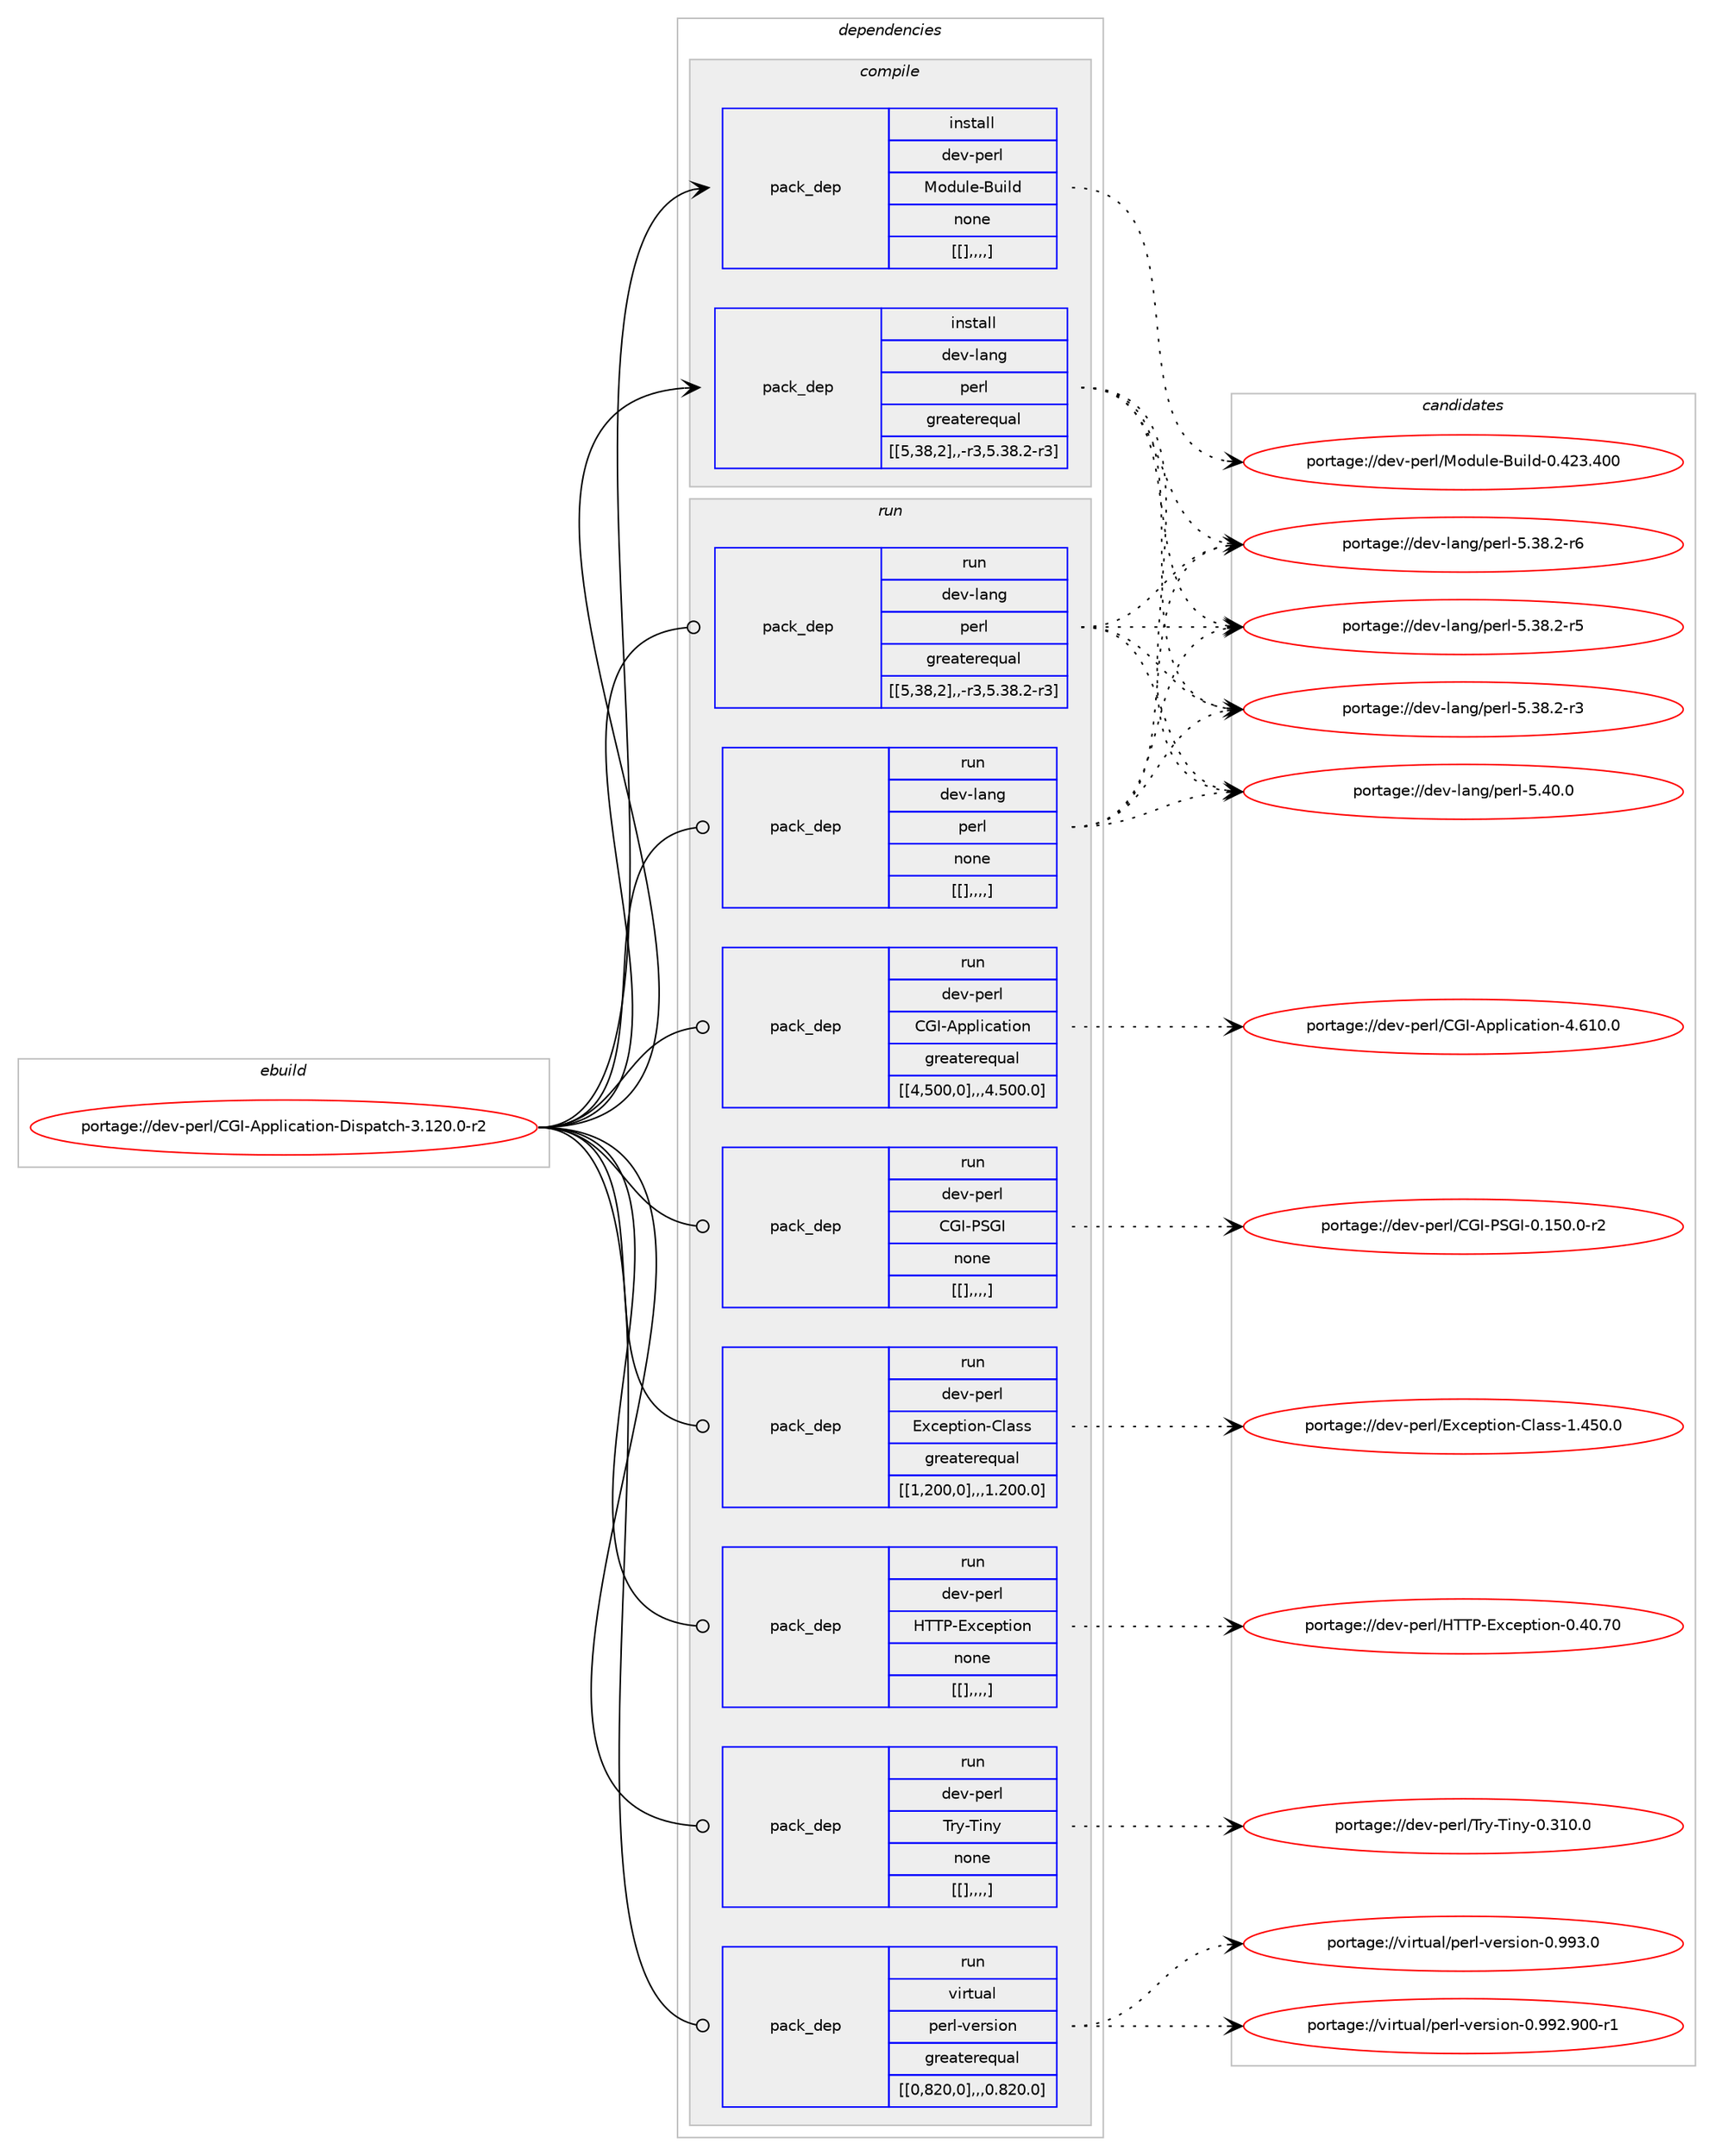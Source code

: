 digraph prolog {

# *************
# Graph options
# *************

newrank=true;
concentrate=true;
compound=true;
graph [rankdir=LR,fontname=Helvetica,fontsize=10,ranksep=1.5];#, ranksep=2.5, nodesep=0.2];
edge  [arrowhead=vee];
node  [fontname=Helvetica,fontsize=10];

# **********
# The ebuild
# **********

subgraph cluster_leftcol {
color=gray;
label=<<i>ebuild</i>>;
id [label="portage://dev-perl/CGI-Application-Dispatch-3.120.0-r2", color=red, width=4, href="../dev-perl/CGI-Application-Dispatch-3.120.0-r2.svg"];
}

# ****************
# The dependencies
# ****************

subgraph cluster_midcol {
color=gray;
label=<<i>dependencies</i>>;
subgraph cluster_compile {
fillcolor="#eeeeee";
style=filled;
label=<<i>compile</i>>;
subgraph pack96008 {
dependency127510 [label=<<TABLE BORDER="0" CELLBORDER="1" CELLSPACING="0" CELLPADDING="4" WIDTH="220"><TR><TD ROWSPAN="6" CELLPADDING="30">pack_dep</TD></TR><TR><TD WIDTH="110">install</TD></TR><TR><TD>dev-lang</TD></TR><TR><TD>perl</TD></TR><TR><TD>greaterequal</TD></TR><TR><TD>[[5,38,2],,-r3,5.38.2-r3]</TD></TR></TABLE>>, shape=none, color=blue];
}
id:e -> dependency127510:w [weight=20,style="solid",arrowhead="vee"];
subgraph pack96009 {
dependency127511 [label=<<TABLE BORDER="0" CELLBORDER="1" CELLSPACING="0" CELLPADDING="4" WIDTH="220"><TR><TD ROWSPAN="6" CELLPADDING="30">pack_dep</TD></TR><TR><TD WIDTH="110">install</TD></TR><TR><TD>dev-perl</TD></TR><TR><TD>Module-Build</TD></TR><TR><TD>none</TD></TR><TR><TD>[[],,,,]</TD></TR></TABLE>>, shape=none, color=blue];
}
id:e -> dependency127511:w [weight=20,style="solid",arrowhead="vee"];
}
subgraph cluster_compileandrun {
fillcolor="#eeeeee";
style=filled;
label=<<i>compile and run</i>>;
}
subgraph cluster_run {
fillcolor="#eeeeee";
style=filled;
label=<<i>run</i>>;
subgraph pack96010 {
dependency127512 [label=<<TABLE BORDER="0" CELLBORDER="1" CELLSPACING="0" CELLPADDING="4" WIDTH="220"><TR><TD ROWSPAN="6" CELLPADDING="30">pack_dep</TD></TR><TR><TD WIDTH="110">run</TD></TR><TR><TD>dev-lang</TD></TR><TR><TD>perl</TD></TR><TR><TD>greaterequal</TD></TR><TR><TD>[[5,38,2],,-r3,5.38.2-r3]</TD></TR></TABLE>>, shape=none, color=blue];
}
id:e -> dependency127512:w [weight=20,style="solid",arrowhead="odot"];
subgraph pack96011 {
dependency127513 [label=<<TABLE BORDER="0" CELLBORDER="1" CELLSPACING="0" CELLPADDING="4" WIDTH="220"><TR><TD ROWSPAN="6" CELLPADDING="30">pack_dep</TD></TR><TR><TD WIDTH="110">run</TD></TR><TR><TD>dev-lang</TD></TR><TR><TD>perl</TD></TR><TR><TD>none</TD></TR><TR><TD>[[],,,,]</TD></TR></TABLE>>, shape=none, color=blue];
}
id:e -> dependency127513:w [weight=20,style="solid",arrowhead="odot"];
subgraph pack96012 {
dependency127514 [label=<<TABLE BORDER="0" CELLBORDER="1" CELLSPACING="0" CELLPADDING="4" WIDTH="220"><TR><TD ROWSPAN="6" CELLPADDING="30">pack_dep</TD></TR><TR><TD WIDTH="110">run</TD></TR><TR><TD>dev-perl</TD></TR><TR><TD>CGI-Application</TD></TR><TR><TD>greaterequal</TD></TR><TR><TD>[[4,500,0],,,4.500.0]</TD></TR></TABLE>>, shape=none, color=blue];
}
id:e -> dependency127514:w [weight=20,style="solid",arrowhead="odot"];
subgraph pack96013 {
dependency127515 [label=<<TABLE BORDER="0" CELLBORDER="1" CELLSPACING="0" CELLPADDING="4" WIDTH="220"><TR><TD ROWSPAN="6" CELLPADDING="30">pack_dep</TD></TR><TR><TD WIDTH="110">run</TD></TR><TR><TD>dev-perl</TD></TR><TR><TD>CGI-PSGI</TD></TR><TR><TD>none</TD></TR><TR><TD>[[],,,,]</TD></TR></TABLE>>, shape=none, color=blue];
}
id:e -> dependency127515:w [weight=20,style="solid",arrowhead="odot"];
subgraph pack96014 {
dependency127516 [label=<<TABLE BORDER="0" CELLBORDER="1" CELLSPACING="0" CELLPADDING="4" WIDTH="220"><TR><TD ROWSPAN="6" CELLPADDING="30">pack_dep</TD></TR><TR><TD WIDTH="110">run</TD></TR><TR><TD>dev-perl</TD></TR><TR><TD>Exception-Class</TD></TR><TR><TD>greaterequal</TD></TR><TR><TD>[[1,200,0],,,1.200.0]</TD></TR></TABLE>>, shape=none, color=blue];
}
id:e -> dependency127516:w [weight=20,style="solid",arrowhead="odot"];
subgraph pack96015 {
dependency127517 [label=<<TABLE BORDER="0" CELLBORDER="1" CELLSPACING="0" CELLPADDING="4" WIDTH="220"><TR><TD ROWSPAN="6" CELLPADDING="30">pack_dep</TD></TR><TR><TD WIDTH="110">run</TD></TR><TR><TD>dev-perl</TD></TR><TR><TD>HTTP-Exception</TD></TR><TR><TD>none</TD></TR><TR><TD>[[],,,,]</TD></TR></TABLE>>, shape=none, color=blue];
}
id:e -> dependency127517:w [weight=20,style="solid",arrowhead="odot"];
subgraph pack96016 {
dependency127518 [label=<<TABLE BORDER="0" CELLBORDER="1" CELLSPACING="0" CELLPADDING="4" WIDTH="220"><TR><TD ROWSPAN="6" CELLPADDING="30">pack_dep</TD></TR><TR><TD WIDTH="110">run</TD></TR><TR><TD>dev-perl</TD></TR><TR><TD>Try-Tiny</TD></TR><TR><TD>none</TD></TR><TR><TD>[[],,,,]</TD></TR></TABLE>>, shape=none, color=blue];
}
id:e -> dependency127518:w [weight=20,style="solid",arrowhead="odot"];
subgraph pack96017 {
dependency127519 [label=<<TABLE BORDER="0" CELLBORDER="1" CELLSPACING="0" CELLPADDING="4" WIDTH="220"><TR><TD ROWSPAN="6" CELLPADDING="30">pack_dep</TD></TR><TR><TD WIDTH="110">run</TD></TR><TR><TD>virtual</TD></TR><TR><TD>perl-version</TD></TR><TR><TD>greaterequal</TD></TR><TR><TD>[[0,820,0],,,0.820.0]</TD></TR></TABLE>>, shape=none, color=blue];
}
id:e -> dependency127519:w [weight=20,style="solid",arrowhead="odot"];
}
}

# **************
# The candidates
# **************

subgraph cluster_choices {
rank=same;
color=gray;
label=<<i>candidates</i>>;

subgraph choice96008 {
color=black;
nodesep=1;
choice10010111845108971101034711210111410845534652484648 [label="portage://dev-lang/perl-5.40.0", color=red, width=4,href="../dev-lang/perl-5.40.0.svg"];
choice100101118451089711010347112101114108455346515646504511454 [label="portage://dev-lang/perl-5.38.2-r6", color=red, width=4,href="../dev-lang/perl-5.38.2-r6.svg"];
choice100101118451089711010347112101114108455346515646504511453 [label="portage://dev-lang/perl-5.38.2-r5", color=red, width=4,href="../dev-lang/perl-5.38.2-r5.svg"];
choice100101118451089711010347112101114108455346515646504511451 [label="portage://dev-lang/perl-5.38.2-r3", color=red, width=4,href="../dev-lang/perl-5.38.2-r3.svg"];
dependency127510:e -> choice10010111845108971101034711210111410845534652484648:w [style=dotted,weight="100"];
dependency127510:e -> choice100101118451089711010347112101114108455346515646504511454:w [style=dotted,weight="100"];
dependency127510:e -> choice100101118451089711010347112101114108455346515646504511453:w [style=dotted,weight="100"];
dependency127510:e -> choice100101118451089711010347112101114108455346515646504511451:w [style=dotted,weight="100"];
}
subgraph choice96009 {
color=black;
nodesep=1;
choice100101118451121011141084777111100117108101456611710510810045484652505146524848 [label="portage://dev-perl/Module-Build-0.423.400", color=red, width=4,href="../dev-perl/Module-Build-0.423.400.svg"];
dependency127511:e -> choice100101118451121011141084777111100117108101456611710510810045484652505146524848:w [style=dotted,weight="100"];
}
subgraph choice96010 {
color=black;
nodesep=1;
choice10010111845108971101034711210111410845534652484648 [label="portage://dev-lang/perl-5.40.0", color=red, width=4,href="../dev-lang/perl-5.40.0.svg"];
choice100101118451089711010347112101114108455346515646504511454 [label="portage://dev-lang/perl-5.38.2-r6", color=red, width=4,href="../dev-lang/perl-5.38.2-r6.svg"];
choice100101118451089711010347112101114108455346515646504511453 [label="portage://dev-lang/perl-5.38.2-r5", color=red, width=4,href="../dev-lang/perl-5.38.2-r5.svg"];
choice100101118451089711010347112101114108455346515646504511451 [label="portage://dev-lang/perl-5.38.2-r3", color=red, width=4,href="../dev-lang/perl-5.38.2-r3.svg"];
dependency127512:e -> choice10010111845108971101034711210111410845534652484648:w [style=dotted,weight="100"];
dependency127512:e -> choice100101118451089711010347112101114108455346515646504511454:w [style=dotted,weight="100"];
dependency127512:e -> choice100101118451089711010347112101114108455346515646504511453:w [style=dotted,weight="100"];
dependency127512:e -> choice100101118451089711010347112101114108455346515646504511451:w [style=dotted,weight="100"];
}
subgraph choice96011 {
color=black;
nodesep=1;
choice10010111845108971101034711210111410845534652484648 [label="portage://dev-lang/perl-5.40.0", color=red, width=4,href="../dev-lang/perl-5.40.0.svg"];
choice100101118451089711010347112101114108455346515646504511454 [label="portage://dev-lang/perl-5.38.2-r6", color=red, width=4,href="../dev-lang/perl-5.38.2-r6.svg"];
choice100101118451089711010347112101114108455346515646504511453 [label="portage://dev-lang/perl-5.38.2-r5", color=red, width=4,href="../dev-lang/perl-5.38.2-r5.svg"];
choice100101118451089711010347112101114108455346515646504511451 [label="portage://dev-lang/perl-5.38.2-r3", color=red, width=4,href="../dev-lang/perl-5.38.2-r3.svg"];
dependency127513:e -> choice10010111845108971101034711210111410845534652484648:w [style=dotted,weight="100"];
dependency127513:e -> choice100101118451089711010347112101114108455346515646504511454:w [style=dotted,weight="100"];
dependency127513:e -> choice100101118451089711010347112101114108455346515646504511453:w [style=dotted,weight="100"];
dependency127513:e -> choice100101118451089711010347112101114108455346515646504511451:w [style=dotted,weight="100"];
}
subgraph choice96012 {
color=black;
nodesep=1;
choice1001011184511210111410847677173456511211210810599971161051111104552465449484648 [label="portage://dev-perl/CGI-Application-4.610.0", color=red, width=4,href="../dev-perl/CGI-Application-4.610.0.svg"];
dependency127514:e -> choice1001011184511210111410847677173456511211210810599971161051111104552465449484648:w [style=dotted,weight="100"];
}
subgraph choice96013 {
color=black;
nodesep=1;
choice1001011184511210111410847677173458083717345484649534846484511450 [label="portage://dev-perl/CGI-PSGI-0.150.0-r2", color=red, width=4,href="../dev-perl/CGI-PSGI-0.150.0-r2.svg"];
dependency127515:e -> choice1001011184511210111410847677173458083717345484649534846484511450:w [style=dotted,weight="100"];
}
subgraph choice96014 {
color=black;
nodesep=1;
choice100101118451121011141084769120991011121161051111104567108971151154549465253484648 [label="portage://dev-perl/Exception-Class-1.450.0", color=red, width=4,href="../dev-perl/Exception-Class-1.450.0.svg"];
dependency127516:e -> choice100101118451121011141084769120991011121161051111104567108971151154549465253484648:w [style=dotted,weight="100"];
}
subgraph choice96015 {
color=black;
nodesep=1;
choice1001011184511210111410847728484804569120991011121161051111104548465248465548 [label="portage://dev-perl/HTTP-Exception-0.40.70", color=red, width=4,href="../dev-perl/HTTP-Exception-0.40.70.svg"];
dependency127517:e -> choice1001011184511210111410847728484804569120991011121161051111104548465248465548:w [style=dotted,weight="100"];
}
subgraph choice96016 {
color=black;
nodesep=1;
choice10010111845112101114108478411412145841051101214548465149484648 [label="portage://dev-perl/Try-Tiny-0.310.0", color=red, width=4,href="../dev-perl/Try-Tiny-0.310.0.svg"];
dependency127518:e -> choice10010111845112101114108478411412145841051101214548465149484648:w [style=dotted,weight="100"];
}
subgraph choice96017 {
color=black;
nodesep=1;
choice1181051141161179710847112101114108451181011141151051111104548465757514648 [label="portage://virtual/perl-version-0.993.0", color=red, width=4,href="../virtual/perl-version-0.993.0.svg"];
choice118105114116117971084711210111410845118101114115105111110454846575750465748484511449 [label="portage://virtual/perl-version-0.992.900-r1", color=red, width=4,href="../virtual/perl-version-0.992.900-r1.svg"];
dependency127519:e -> choice1181051141161179710847112101114108451181011141151051111104548465757514648:w [style=dotted,weight="100"];
dependency127519:e -> choice118105114116117971084711210111410845118101114115105111110454846575750465748484511449:w [style=dotted,weight="100"];
}
}

}
